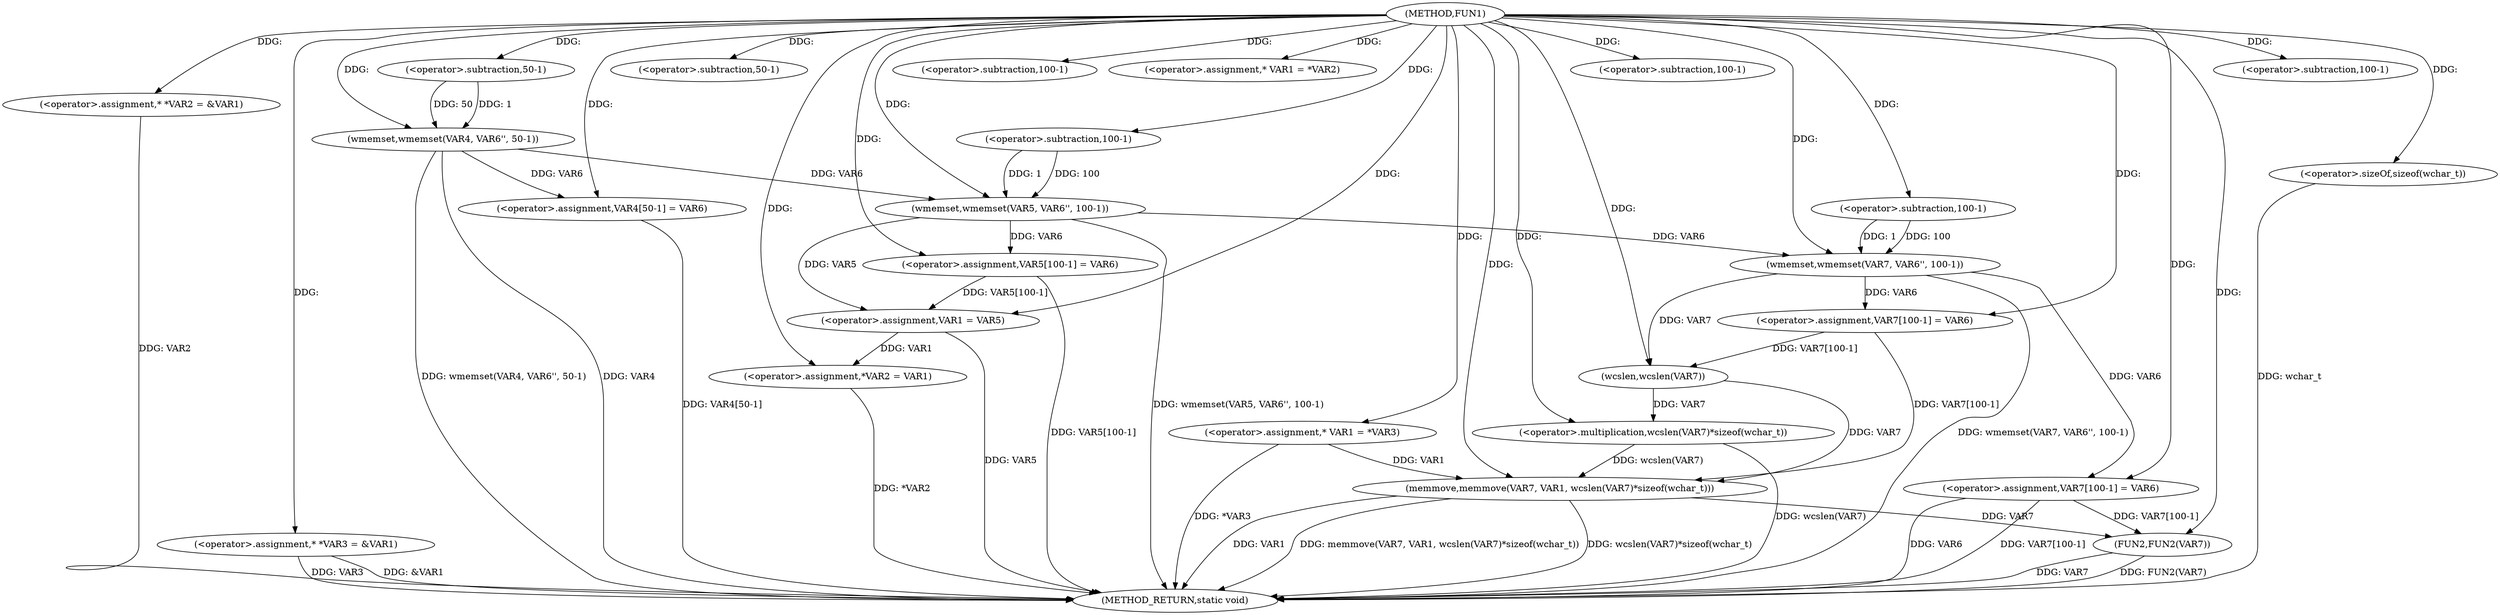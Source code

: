 digraph FUN1 {  
"1000100" [label = "(METHOD,FUN1)" ]
"1000192" [label = "(METHOD_RETURN,static void)" ]
"1000104" [label = "(<operator>.assignment,* *VAR2 = &VAR1)" ]
"1000109" [label = "(<operator>.assignment,* *VAR3 = &VAR1)" ]
"1000115" [label = "(wmemset,wmemset(VAR4, VAR6'', 50-1))" ]
"1000118" [label = "(<operator>.subtraction,50-1)" ]
"1000121" [label = "(<operator>.assignment,VAR4[50-1] = VAR6)" ]
"1000124" [label = "(<operator>.subtraction,50-1)" ]
"1000128" [label = "(wmemset,wmemset(VAR5, VAR6'', 100-1))" ]
"1000131" [label = "(<operator>.subtraction,100-1)" ]
"1000134" [label = "(<operator>.assignment,VAR5[100-1] = VAR6)" ]
"1000137" [label = "(<operator>.subtraction,100-1)" ]
"1000143" [label = "(<operator>.assignment,* VAR1 = *VAR2)" ]
"1000147" [label = "(<operator>.assignment,VAR1 = VAR5)" ]
"1000150" [label = "(<operator>.assignment,*VAR2 = VAR1)" ]
"1000156" [label = "(<operator>.assignment,* VAR1 = *VAR3)" ]
"1000162" [label = "(wmemset,wmemset(VAR7, VAR6'', 100-1))" ]
"1000165" [label = "(<operator>.subtraction,100-1)" ]
"1000168" [label = "(<operator>.assignment,VAR7[100-1] = VAR6)" ]
"1000171" [label = "(<operator>.subtraction,100-1)" ]
"1000175" [label = "(memmove,memmove(VAR7, VAR1, wcslen(VAR7)*sizeof(wchar_t)))" ]
"1000178" [label = "(<operator>.multiplication,wcslen(VAR7)*sizeof(wchar_t))" ]
"1000179" [label = "(wcslen,wcslen(VAR7))" ]
"1000181" [label = "(<operator>.sizeOf,sizeof(wchar_t))" ]
"1000183" [label = "(<operator>.assignment,VAR7[100-1] = VAR6)" ]
"1000186" [label = "(<operator>.subtraction,100-1)" ]
"1000190" [label = "(FUN2,FUN2(VAR7))" ]
  "1000150" -> "1000192"  [ label = "DDG: *VAR2"] 
  "1000190" -> "1000192"  [ label = "DDG: FUN2(VAR7)"] 
  "1000104" -> "1000192"  [ label = "DDG: VAR2"] 
  "1000183" -> "1000192"  [ label = "DDG: VAR6"] 
  "1000183" -> "1000192"  [ label = "DDG: VAR7[100-1]"] 
  "1000147" -> "1000192"  [ label = "DDG: VAR5"] 
  "1000162" -> "1000192"  [ label = "DDG: wmemset(VAR7, VAR6'', 100-1)"] 
  "1000181" -> "1000192"  [ label = "DDG: wchar_t"] 
  "1000175" -> "1000192"  [ label = "DDG: wcslen(VAR7)*sizeof(wchar_t)"] 
  "1000178" -> "1000192"  [ label = "DDG: wcslen(VAR7)"] 
  "1000156" -> "1000192"  [ label = "DDG: *VAR3"] 
  "1000190" -> "1000192"  [ label = "DDG: VAR7"] 
  "1000115" -> "1000192"  [ label = "DDG: wmemset(VAR4, VAR6'', 50-1)"] 
  "1000134" -> "1000192"  [ label = "DDG: VAR5[100-1]"] 
  "1000109" -> "1000192"  [ label = "DDG: VAR3"] 
  "1000121" -> "1000192"  [ label = "DDG: VAR4[50-1]"] 
  "1000175" -> "1000192"  [ label = "DDG: VAR1"] 
  "1000128" -> "1000192"  [ label = "DDG: wmemset(VAR5, VAR6'', 100-1)"] 
  "1000109" -> "1000192"  [ label = "DDG: &VAR1"] 
  "1000115" -> "1000192"  [ label = "DDG: VAR4"] 
  "1000175" -> "1000192"  [ label = "DDG: memmove(VAR7, VAR1, wcslen(VAR7)*sizeof(wchar_t))"] 
  "1000100" -> "1000104"  [ label = "DDG: "] 
  "1000100" -> "1000109"  [ label = "DDG: "] 
  "1000100" -> "1000115"  [ label = "DDG: "] 
  "1000118" -> "1000115"  [ label = "DDG: 50"] 
  "1000118" -> "1000115"  [ label = "DDG: 1"] 
  "1000100" -> "1000118"  [ label = "DDG: "] 
  "1000115" -> "1000121"  [ label = "DDG: VAR6"] 
  "1000100" -> "1000121"  [ label = "DDG: "] 
  "1000100" -> "1000124"  [ label = "DDG: "] 
  "1000100" -> "1000128"  [ label = "DDG: "] 
  "1000115" -> "1000128"  [ label = "DDG: VAR6"] 
  "1000131" -> "1000128"  [ label = "DDG: 100"] 
  "1000131" -> "1000128"  [ label = "DDG: 1"] 
  "1000100" -> "1000131"  [ label = "DDG: "] 
  "1000128" -> "1000134"  [ label = "DDG: VAR6"] 
  "1000100" -> "1000134"  [ label = "DDG: "] 
  "1000100" -> "1000137"  [ label = "DDG: "] 
  "1000100" -> "1000143"  [ label = "DDG: "] 
  "1000128" -> "1000147"  [ label = "DDG: VAR5"] 
  "1000134" -> "1000147"  [ label = "DDG: VAR5[100-1]"] 
  "1000100" -> "1000147"  [ label = "DDG: "] 
  "1000147" -> "1000150"  [ label = "DDG: VAR1"] 
  "1000100" -> "1000150"  [ label = "DDG: "] 
  "1000100" -> "1000156"  [ label = "DDG: "] 
  "1000100" -> "1000162"  [ label = "DDG: "] 
  "1000128" -> "1000162"  [ label = "DDG: VAR6"] 
  "1000165" -> "1000162"  [ label = "DDG: 100"] 
  "1000165" -> "1000162"  [ label = "DDG: 1"] 
  "1000100" -> "1000165"  [ label = "DDG: "] 
  "1000162" -> "1000168"  [ label = "DDG: VAR6"] 
  "1000100" -> "1000168"  [ label = "DDG: "] 
  "1000100" -> "1000171"  [ label = "DDG: "] 
  "1000168" -> "1000175"  [ label = "DDG: VAR7[100-1]"] 
  "1000179" -> "1000175"  [ label = "DDG: VAR7"] 
  "1000100" -> "1000175"  [ label = "DDG: "] 
  "1000156" -> "1000175"  [ label = "DDG: VAR1"] 
  "1000178" -> "1000175"  [ label = "DDG: wcslen(VAR7)"] 
  "1000179" -> "1000178"  [ label = "DDG: VAR7"] 
  "1000168" -> "1000179"  [ label = "DDG: VAR7[100-1]"] 
  "1000162" -> "1000179"  [ label = "DDG: VAR7"] 
  "1000100" -> "1000179"  [ label = "DDG: "] 
  "1000100" -> "1000178"  [ label = "DDG: "] 
  "1000100" -> "1000181"  [ label = "DDG: "] 
  "1000100" -> "1000183"  [ label = "DDG: "] 
  "1000162" -> "1000183"  [ label = "DDG: VAR6"] 
  "1000100" -> "1000186"  [ label = "DDG: "] 
  "1000183" -> "1000190"  [ label = "DDG: VAR7[100-1]"] 
  "1000175" -> "1000190"  [ label = "DDG: VAR7"] 
  "1000100" -> "1000190"  [ label = "DDG: "] 
}
